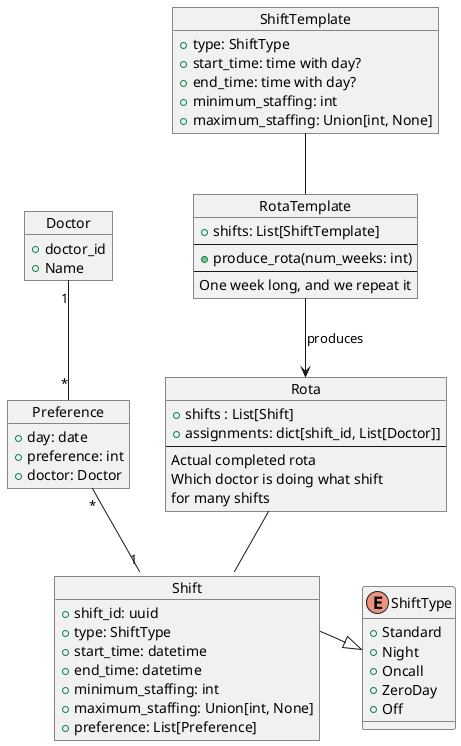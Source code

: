 @startuml
'https://plantuml.com/object-diagram

object Shift {
    + shift_id: uuid
    + type: ShiftType
    + start_time: datetime
    + end_time: datetime
    + minimum_staffing: int
    + maximum_staffing: Union[int, None]
    + preference: List[Preference]
}

enum ShiftType {
    + Standard
    + Night
    + Oncall
    + ZeroDay
    + Off
}

object ShiftTemplate {
    + type: ShiftType
    + start_time: time with day?
    + end_time: time with day?
    + minimum_staffing: int
    + maximum_staffing: Union[int, None]
}

object Doctor {
    + doctor_id
    + Name
}

object Preference {
    + day: date
    + preference: int
    + doctor: Doctor
}

object RotaTemplate {
    + shifts: List[ShiftTemplate]
    ---
    + produce_rota(num_weeks: int)
    ---
    One week long, and we repeat it
}

object Rota {
    + shifts : List[Shift]
    + assignments: dict[shift_id, List[Doctor]]
    ---
    Actual completed rota
    Which doctor is doing what shift
    for many shifts
}

Shift::type -|> ShiftType
Doctor "1" -- "*" Preference
Preference "*" -- "1" Shift
RotaTemplate --> Rota : produces

ShiftTemplate -- RotaTemplate
Rota -- Shift

@enduml
